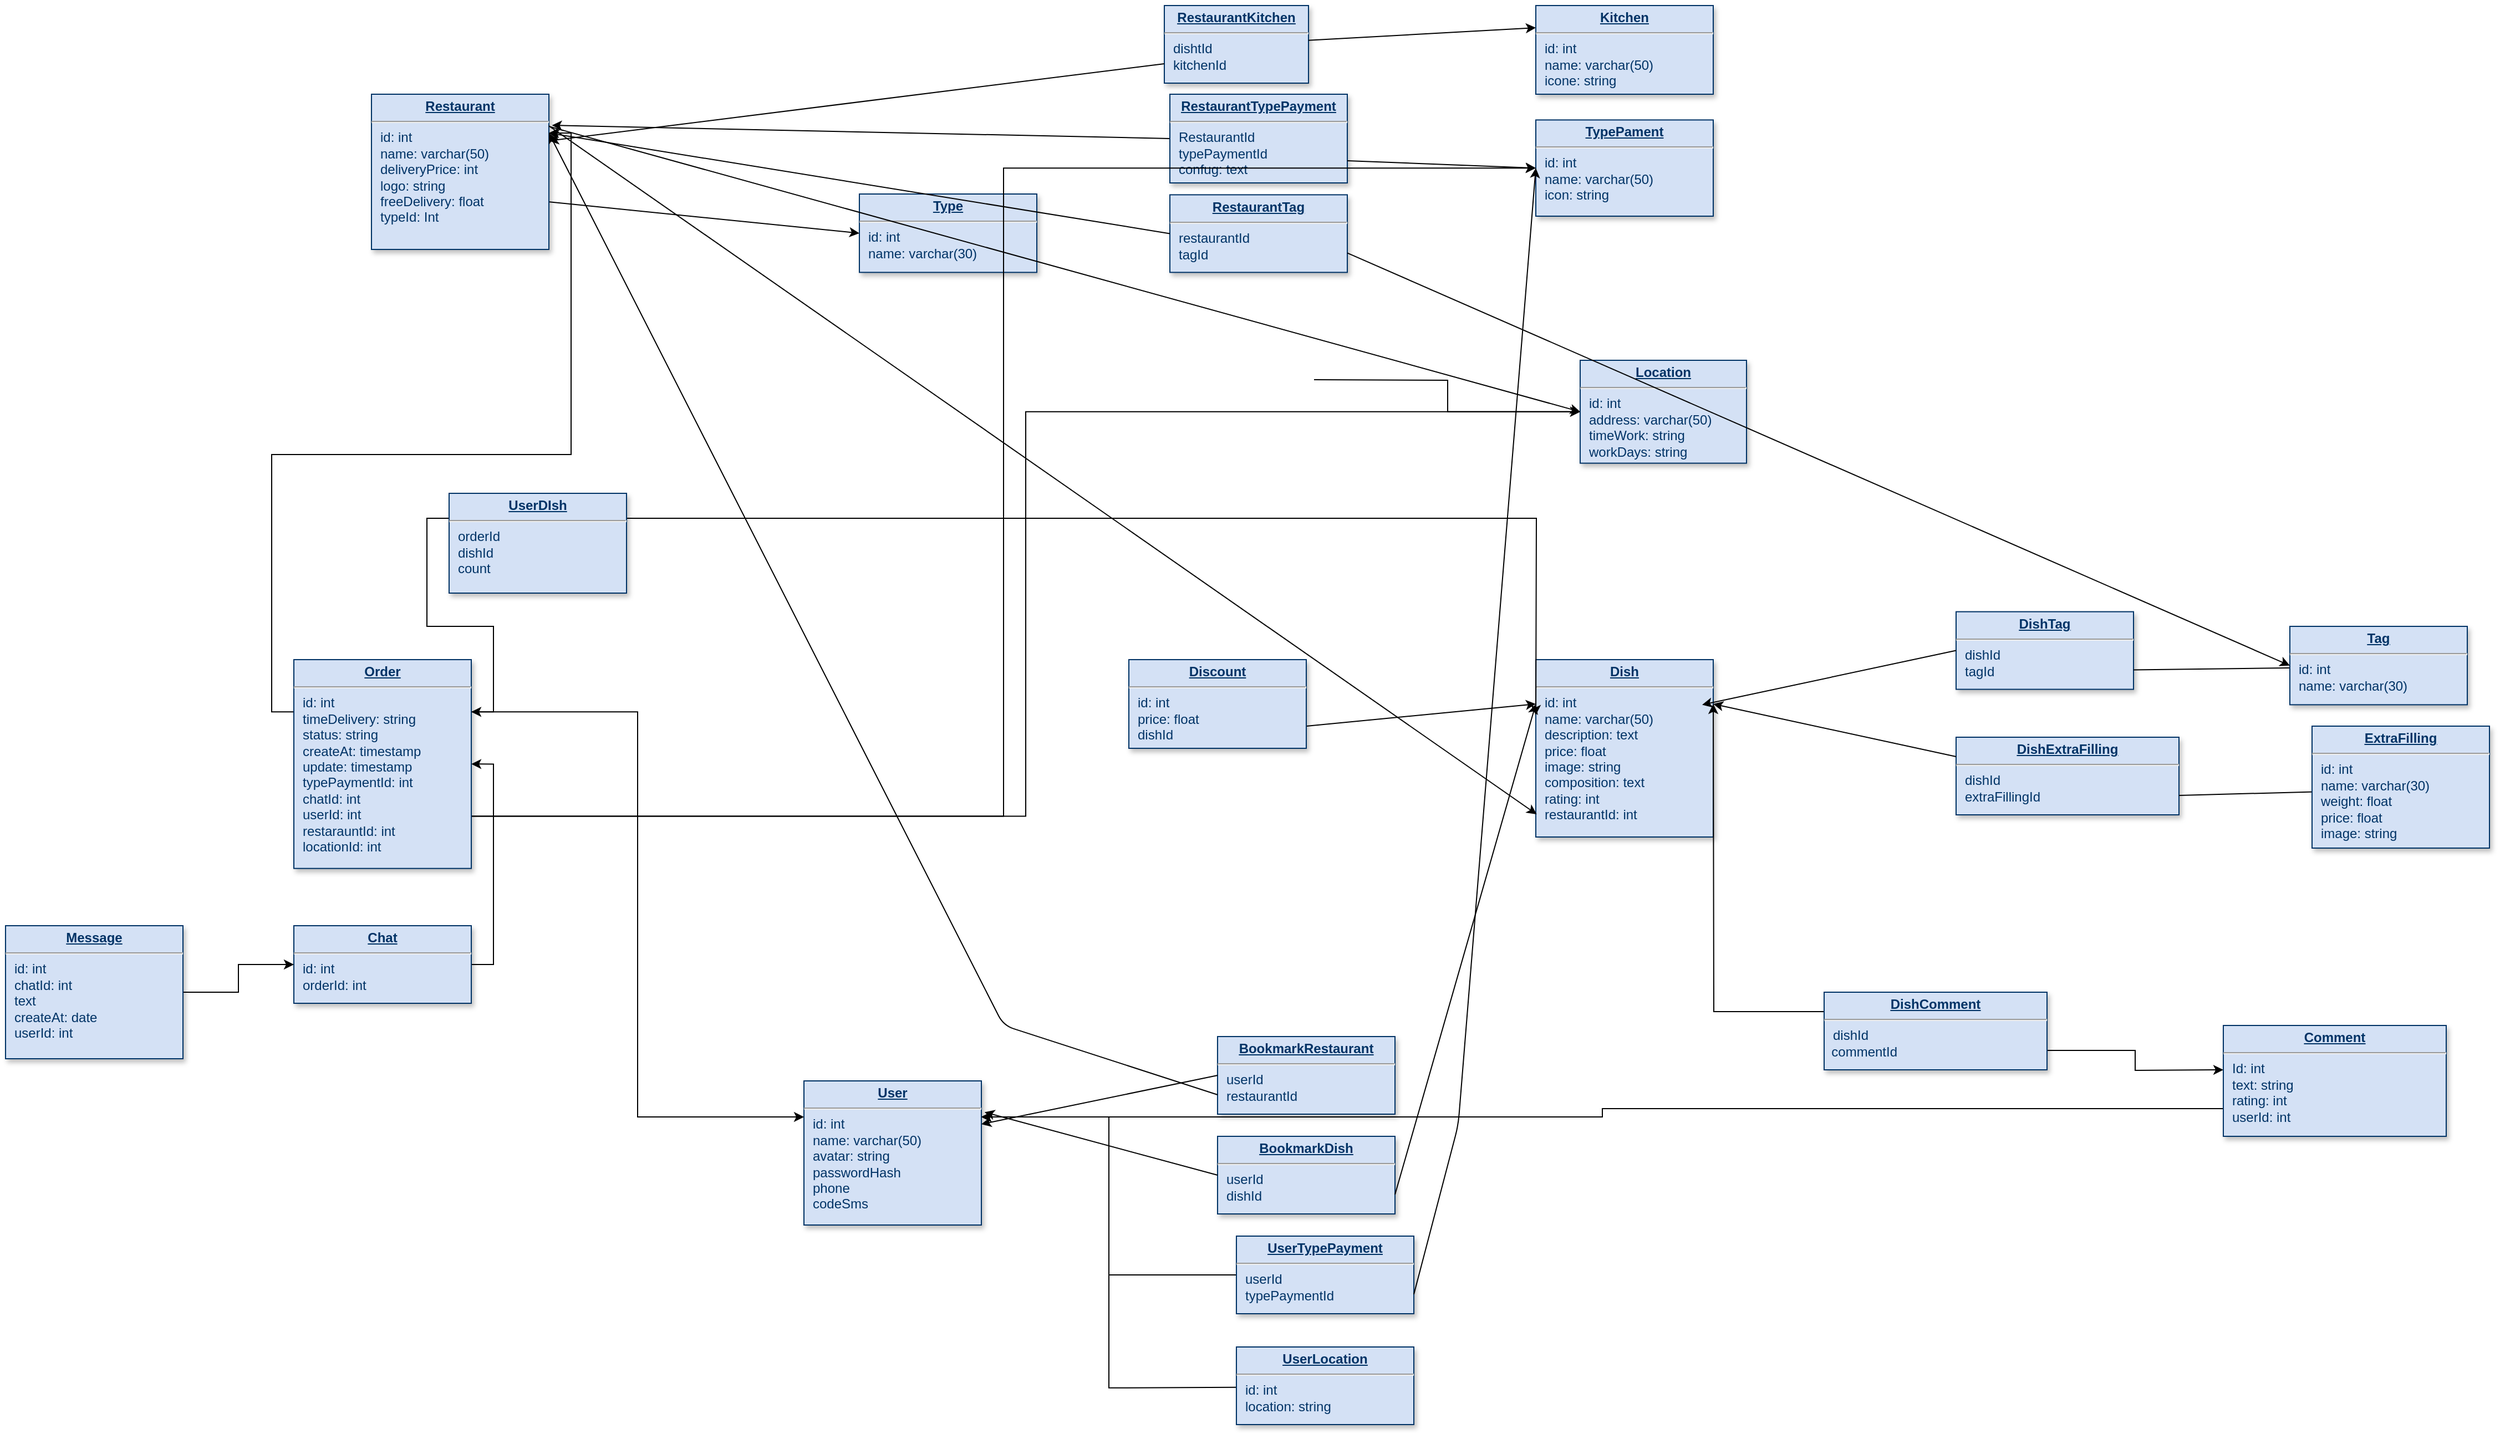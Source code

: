 <mxfile version="14.3.0" type="github">
  <diagram name="Page-1" id="efa7a0a1-bf9b-a30e-e6df-94a7791c09e9">
    <mxGraphModel dx="2047" dy="1828" grid="1" gridSize="10" guides="1" tooltips="1" connect="1" arrows="1" fold="1" page="1" pageScale="1" pageWidth="826" pageHeight="1169" background="#ffffff" math="0" shadow="0">
      <root>
        <mxCell id="0" />
        <mxCell id="1" parent="0" />
        <mxCell id="20" value="&lt;p style=&quot;margin: 0px ; margin-top: 4px ; text-align: center ; text-decoration: underline&quot;&gt;&lt;strong&gt;Dish&lt;/strong&gt;&lt;/p&gt;&lt;hr&gt;&lt;p style=&quot;margin: 0px ; margin-left: 8px&quot;&gt;id: int&lt;br&gt;name: varchar(50)&lt;/p&gt;&lt;p style=&quot;margin: 0px ; margin-left: 8px&quot;&gt;description: text&lt;br&gt;price: float&lt;br&gt;image: string&lt;/p&gt;&lt;p style=&quot;margin: 0px ; margin-left: 8px&quot;&gt;composition: text&lt;br&gt;rating: int&lt;br&gt;&lt;/p&gt;&lt;p style=&quot;margin: 0px ; margin-left: 8px&quot;&gt;restaurantId: int&lt;/p&gt;" style="verticalAlign=top;align=left;overflow=fill;fontSize=12;fontFamily=Helvetica;html=1;strokeColor=#003366;shadow=1;fillColor=#D4E1F5;fontColor=#003366" parent="1" vertex="1">
          <mxGeometry x="700" y="230" width="160" height="160" as="geometry" />
        </mxCell>
        <mxCell id="25" value="&lt;p style=&quot;margin: 4px 0px 0px ; text-align: center&quot;&gt;&lt;b&gt;&lt;u&gt;Restaurant&lt;/u&gt;&lt;/b&gt;&lt;br&gt;&lt;/p&gt;&lt;hr&gt;&lt;p style=&quot;margin: 0px ; margin-left: 8px&quot;&gt;id: int&lt;br&gt;name: varchar(50)&lt;br&gt;deliveryPrice: int&lt;br&gt;logo: string&lt;br&gt;freeDelivery: float&lt;br&gt;typeId: Int&lt;br&gt;&lt;br&gt;&lt;br&gt;&lt;/p&gt;" style="verticalAlign=top;align=left;overflow=fill;fontSize=12;fontFamily=Helvetica;html=1;strokeColor=#003366;shadow=1;fillColor=#D4E1F5;fontColor=#003366" parent="1" vertex="1">
          <mxGeometry x="-350" y="-280" width="160" height="140" as="geometry" />
        </mxCell>
        <mxCell id="w3Cy6MWqWuH2VB0ONg1R-185" style="edgeStyle=orthogonalEdgeStyle;rounded=0;orthogonalLoop=1;jettySize=auto;html=1;exitX=0;exitY=0.5;exitDx=0;exitDy=0;entryX=1;entryY=0.25;entryDx=0;entryDy=0;" edge="1" parent="1" source="w3Cy6MWqWuH2VB0ONg1R-117" target="w3Cy6MWqWuH2VB0ONg1R-153">
          <mxGeometry relative="1" as="geometry" />
        </mxCell>
        <mxCell id="w3Cy6MWqWuH2VB0ONg1R-117" value="&lt;p style=&quot;margin: 0px ; margin-top: 4px ; text-align: center ; text-decoration: underline&quot;&gt;&lt;b&gt;&lt;u&gt;UserTypePayment&lt;/u&gt;&lt;/b&gt;&lt;br&gt;&lt;/p&gt;&lt;hr&gt;&lt;p style=&quot;margin: 0px ; margin-left: 8px&quot;&gt;userId&lt;/p&gt;&lt;p style=&quot;margin: 0px ; margin-left: 8px&quot;&gt;typePaymentId&lt;/p&gt;" style="verticalAlign=top;align=left;overflow=fill;fontSize=12;fontFamily=Helvetica;html=1;strokeColor=#003366;shadow=1;fillColor=#D4E1F5;fontColor=#003366" vertex="1" parent="1">
          <mxGeometry x="430" y="750" width="160" height="70" as="geometry" />
        </mxCell>
        <mxCell id="w3Cy6MWqWuH2VB0ONg1R-120" value="" style="endArrow=classic;html=1;entryX=1.017;entryY=0.2;entryDx=0;entryDy=0;exitX=0;exitY=0.5;exitDx=0;exitDy=0;entryPerimeter=0;" edge="1" parent="1" source="w3Cy6MWqWuH2VB0ONg1R-165" target="25">
          <mxGeometry width="50" height="50" relative="1" as="geometry">
            <mxPoint x="420.0" y="119.16" as="sourcePoint" />
            <mxPoint x="192.08" y="-20.0" as="targetPoint" />
          </mxGeometry>
        </mxCell>
        <mxCell id="w3Cy6MWqWuH2VB0ONg1R-123" value="&lt;p style=&quot;margin: 0px ; margin-top: 4px ; text-align: center ; text-decoration: underline&quot;&gt;&lt;strong&gt;TypePament&lt;/strong&gt;&lt;/p&gt;&lt;hr&gt;&lt;p style=&quot;margin: 0px ; margin-left: 8px&quot;&gt;id: int&lt;br&gt;name: varchar(50)&lt;br&gt;icon: string&lt;/p&gt;" style="verticalAlign=top;align=left;overflow=fill;fontSize=12;fontFamily=Helvetica;html=1;strokeColor=#003366;shadow=1;fillColor=#D4E1F5;fontColor=#003366" vertex="1" parent="1">
          <mxGeometry x="700" y="-256.8" width="160" height="86.8" as="geometry" />
        </mxCell>
        <mxCell id="w3Cy6MWqWuH2VB0ONg1R-124" style="edgeStyle=orthogonalEdgeStyle;rounded=0;orthogonalLoop=1;jettySize=auto;html=1;exitX=0.5;exitY=1;exitDx=0;exitDy=0;" edge="1" parent="1">
          <mxGeometry relative="1" as="geometry">
            <mxPoint x="1170" y="140" as="sourcePoint" />
            <mxPoint x="1170" y="140" as="targetPoint" />
          </mxGeometry>
        </mxCell>
        <mxCell id="w3Cy6MWqWuH2VB0ONg1R-125" style="edgeStyle=orthogonalEdgeStyle;rounded=0;orthogonalLoop=1;jettySize=auto;html=1;exitX=0.5;exitY=1;exitDx=0;exitDy=0;" edge="1" parent="1" source="w3Cy6MWqWuH2VB0ONg1R-117" target="w3Cy6MWqWuH2VB0ONg1R-117">
          <mxGeometry relative="1" as="geometry" />
        </mxCell>
        <mxCell id="w3Cy6MWqWuH2VB0ONg1R-126" style="edgeStyle=orthogonalEdgeStyle;rounded=0;orthogonalLoop=1;jettySize=auto;html=1;exitX=0.5;exitY=1;exitDx=0;exitDy=0;" edge="1" parent="1" source="w3Cy6MWqWuH2VB0ONg1R-117" target="w3Cy6MWqWuH2VB0ONg1R-117">
          <mxGeometry relative="1" as="geometry" />
        </mxCell>
        <mxCell id="w3Cy6MWqWuH2VB0ONg1R-127" style="edgeStyle=orthogonalEdgeStyle;rounded=0;orthogonalLoop=1;jettySize=auto;html=1;exitX=0.5;exitY=1;exitDx=0;exitDy=0;" edge="1" parent="1" source="w3Cy6MWqWuH2VB0ONg1R-117" target="w3Cy6MWqWuH2VB0ONg1R-117">
          <mxGeometry relative="1" as="geometry" />
        </mxCell>
        <mxCell id="w3Cy6MWqWuH2VB0ONg1R-129" value="" style="endArrow=classic;html=1;exitX=1;exitY=0.75;exitDx=0;exitDy=0;entryX=0;entryY=0.5;entryDx=0;entryDy=0;" edge="1" parent="1" source="w3Cy6MWqWuH2VB0ONg1R-117" target="w3Cy6MWqWuH2VB0ONg1R-123">
          <mxGeometry width="50" height="50" relative="1" as="geometry">
            <mxPoint x="547.92" y="813.75" as="sourcePoint" />
            <mxPoint x="680" y="124" as="targetPoint" />
            <Array as="points">
              <mxPoint x="630" y="650" />
            </Array>
          </mxGeometry>
        </mxCell>
        <mxCell id="w3Cy6MWqWuH2VB0ONg1R-132" style="edgeStyle=orthogonalEdgeStyle;rounded=0;orthogonalLoop=1;jettySize=auto;html=1;exitX=0.5;exitY=1;exitDx=0;exitDy=0;" edge="1" parent="1">
          <mxGeometry relative="1" as="geometry">
            <mxPoint x="507.92" y="256.79" as="sourcePoint" />
            <mxPoint x="507.92" y="256.79" as="targetPoint" />
          </mxGeometry>
        </mxCell>
        <mxCell id="w3Cy6MWqWuH2VB0ONg1R-133" style="edgeStyle=orthogonalEdgeStyle;rounded=0;orthogonalLoop=1;jettySize=auto;html=1;exitX=0.5;exitY=1;exitDx=0;exitDy=0;" edge="1" parent="1">
          <mxGeometry relative="1" as="geometry">
            <mxPoint x="507.92" y="256.79" as="sourcePoint" />
            <mxPoint x="507.92" y="256.79" as="targetPoint" />
          </mxGeometry>
        </mxCell>
        <mxCell id="w3Cy6MWqWuH2VB0ONg1R-134" style="edgeStyle=orthogonalEdgeStyle;rounded=0;orthogonalLoop=1;jettySize=auto;html=1;exitX=0.5;exitY=1;exitDx=0;exitDy=0;" edge="1" parent="1">
          <mxGeometry relative="1" as="geometry">
            <mxPoint x="507.92" y="256.79" as="sourcePoint" />
            <mxPoint x="507.92" y="256.79" as="targetPoint" />
          </mxGeometry>
        </mxCell>
        <mxCell id="w3Cy6MWqWuH2VB0ONg1R-135" value="" style="endArrow=classic;html=1;entryX=0.005;entryY=0.872;entryDx=0;entryDy=0;entryPerimeter=0;exitX=1;exitY=0.204;exitDx=0;exitDy=0;exitPerimeter=0;" edge="1" parent="1" source="25" target="20">
          <mxGeometry width="50" height="50" relative="1" as="geometry">
            <mxPoint x="590" y="224" as="sourcePoint" />
            <mxPoint x="640" y="211.25" as="targetPoint" />
          </mxGeometry>
        </mxCell>
        <mxCell id="w3Cy6MWqWuH2VB0ONg1R-137" value="&lt;p style=&quot;margin: 0px ; margin-top: 4px ; text-align: center ; text-decoration: underline&quot;&gt;&lt;b&gt;&lt;u&gt;DishTag&lt;/u&gt;&lt;/b&gt;&lt;br&gt;&lt;/p&gt;&lt;hr&gt;&lt;p style=&quot;margin: 0px ; margin-left: 8px&quot;&gt;dishId&lt;br&gt;&lt;span style=&quot;text-align: center&quot;&gt;tagId&lt;/span&gt;&lt;/p&gt;&lt;p style=&quot;margin: 0px ; margin-left: 8px&quot;&gt;&lt;br&gt;&lt;/p&gt;" style="verticalAlign=top;align=left;overflow=fill;fontSize=12;fontFamily=Helvetica;html=1;strokeColor=#003366;shadow=1;fillColor=#D4E1F5;fontColor=#003366" vertex="1" parent="1">
          <mxGeometry x="1079" y="186.79" width="160" height="70" as="geometry" />
        </mxCell>
        <mxCell id="w3Cy6MWqWuH2VB0ONg1R-138" value="" style="endArrow=classic;html=1;exitX=1;exitY=0.75;exitDx=0;exitDy=0;entryX=1;entryY=0.5;entryDx=0;entryDy=0;" edge="1" parent="1" source="w3Cy6MWqWuH2VB0ONg1R-137" target="w3Cy6MWqWuH2VB0ONg1R-141">
          <mxGeometry width="50" height="50" relative="1" as="geometry">
            <mxPoint x="379" y="307.49" as="sourcePoint" />
            <mxPoint x="180" y="307.49" as="targetPoint" />
          </mxGeometry>
        </mxCell>
        <mxCell id="w3Cy6MWqWuH2VB0ONg1R-139" value="" style="endArrow=classic;html=1;exitX=0;exitY=0.5;exitDx=0;exitDy=0;" edge="1" parent="1" source="w3Cy6MWqWuH2VB0ONg1R-137">
          <mxGeometry width="50" height="50" relative="1" as="geometry">
            <mxPoint x="970" y="270.7" as="sourcePoint" />
            <mxPoint x="850" y="270.7" as="targetPoint" />
          </mxGeometry>
        </mxCell>
        <mxCell id="w3Cy6MWqWuH2VB0ONg1R-141" value="&lt;p style=&quot;margin: 0px ; margin-top: 4px ; text-align: center ; text-decoration: underline&quot;&gt;&lt;b&gt;&lt;u&gt;Tag&lt;/u&gt;&lt;/b&gt;&lt;br&gt;&lt;/p&gt;&lt;hr&gt;&lt;p style=&quot;margin: 0px ; margin-left: 8px&quot;&gt;id: int&lt;br&gt;name: varchar(30)&lt;/p&gt;&lt;p style=&quot;margin: 0px ; margin-left: 8px&quot;&gt;&lt;br&gt;&lt;/p&gt;" style="verticalAlign=top;align=left;overflow=fill;fontSize=12;fontFamily=Helvetica;html=1;strokeColor=#003366;shadow=1;fillColor=#D4E1F5;fontColor=#003366" vertex="1" parent="1">
          <mxGeometry x="1380" y="200" width="160" height="70.7" as="geometry" />
        </mxCell>
        <mxCell id="w3Cy6MWqWuH2VB0ONg1R-143" value="&lt;p style=&quot;margin: 0px ; margin-top: 4px ; text-align: center ; text-decoration: underline&quot;&gt;&lt;b&gt;Type&lt;/b&gt;&lt;/p&gt;&lt;hr&gt;&lt;p style=&quot;margin: 0px ; margin-left: 8px&quot;&gt;id: int&lt;br&gt;name: varchar(30)&lt;/p&gt;&lt;p style=&quot;margin: 0px ; margin-left: 8px&quot;&gt;&lt;br&gt;&lt;/p&gt;" style="verticalAlign=top;align=left;overflow=fill;fontSize=12;fontFamily=Helvetica;html=1;strokeColor=#003366;shadow=1;fillColor=#D4E1F5;fontColor=#003366" vertex="1" parent="1">
          <mxGeometry x="90" y="-190" width="160" height="70.7" as="geometry" />
        </mxCell>
        <mxCell id="w3Cy6MWqWuH2VB0ONg1R-144" value="" style="endArrow=classic;html=1;exitX=1.003;exitY=0.694;exitDx=0;exitDy=0;exitPerimeter=0;entryX=0;entryY=0.5;entryDx=0;entryDy=0;" edge="1" parent="1" source="25" target="w3Cy6MWqWuH2VB0ONg1R-143">
          <mxGeometry width="50" height="50" relative="1" as="geometry">
            <mxPoint x="290" y="200" as="sourcePoint" />
            <mxPoint x="340" y="150" as="targetPoint" />
          </mxGeometry>
        </mxCell>
        <mxCell id="w3Cy6MWqWuH2VB0ONg1R-145" value="&lt;p style=&quot;margin: 0px ; margin-top: 4px ; text-align: center ; text-decoration: underline&quot;&gt;&lt;b&gt;&lt;u&gt;Dish&lt;/u&gt;&lt;/b&gt;&lt;b&gt;&lt;u&gt;ExtraFilling&lt;/u&gt;&lt;/b&gt;&lt;/p&gt;&lt;hr&gt;&lt;p style=&quot;margin: 0px ; margin-left: 8px&quot;&gt;dishId&lt;br&gt;&lt;span style=&quot;text-align: center&quot;&gt;extraFillingId&lt;br&gt;&lt;br&gt;&lt;/span&gt;&lt;/p&gt;&lt;p style=&quot;margin: 0px ; margin-left: 8px&quot;&gt;&lt;br&gt;&lt;/p&gt;" style="verticalAlign=top;align=left;overflow=fill;fontSize=12;fontFamily=Helvetica;html=1;strokeColor=#003366;shadow=1;fillColor=#D4E1F5;fontColor=#003366" vertex="1" parent="1">
          <mxGeometry x="1079" y="300" width="201" height="70" as="geometry" />
        </mxCell>
        <mxCell id="w3Cy6MWqWuH2VB0ONg1R-146" value="" style="endArrow=classic;html=1;entryX=1;entryY=0.5;entryDx=0;entryDy=0;exitX=1;exitY=0.75;exitDx=0;exitDy=0;" edge="1" parent="1" source="w3Cy6MWqWuH2VB0ONg1R-145" target="w3Cy6MWqWuH2VB0ONg1R-148">
          <mxGeometry width="50" height="50" relative="1" as="geometry">
            <mxPoint x="1290" y="353" as="sourcePoint" />
            <mxPoint x="180" y="393.73" as="targetPoint" />
          </mxGeometry>
        </mxCell>
        <mxCell id="w3Cy6MWqWuH2VB0ONg1R-147" value="" style="endArrow=classic;html=1;exitX=0;exitY=0.25;exitDx=0;exitDy=0;entryX=1;entryY=0.25;entryDx=0;entryDy=0;" edge="1" parent="1" source="w3Cy6MWqWuH2VB0ONg1R-145" target="20">
          <mxGeometry width="50" height="50" relative="1" as="geometry">
            <mxPoint x="540" y="395.53" as="sourcePoint" />
            <mxPoint x="638.08" y="327.49" as="targetPoint" />
          </mxGeometry>
        </mxCell>
        <mxCell id="w3Cy6MWqWuH2VB0ONg1R-148" value="&lt;p style=&quot;margin: 0px ; margin-top: 4px ; text-align: center ; text-decoration: underline&quot;&gt;&lt;b&gt;&lt;u&gt;ExtraFilling&lt;/u&gt;&lt;/b&gt;&lt;br&gt;&lt;/p&gt;&lt;hr&gt;&lt;p style=&quot;margin: 0px ; margin-left: 8px&quot;&gt;id: int&lt;br&gt;name: varchar(30)&lt;br&gt;weight: float&lt;br&gt;price: float&lt;br&gt;image: string&lt;/p&gt;&lt;p style=&quot;margin: 0px ; margin-left: 8px&quot;&gt;&lt;br&gt;&lt;/p&gt;" style="verticalAlign=top;align=left;overflow=fill;fontSize=12;fontFamily=Helvetica;html=1;strokeColor=#003366;shadow=1;fillColor=#D4E1F5;fontColor=#003366" vertex="1" parent="1">
          <mxGeometry x="1400" y="290" width="160" height="110" as="geometry" />
        </mxCell>
        <mxCell id="w3Cy6MWqWuH2VB0ONg1R-151" value="" style="endArrow=classic;html=1;exitX=1;exitY=0.75;exitDx=0;exitDy=0;entryX=0;entryY=0.25;entryDx=0;entryDy=0;" edge="1" parent="1" source="w3Cy6MWqWuH2VB0ONg1R-152" target="20">
          <mxGeometry width="50" height="50" relative="1" as="geometry">
            <mxPoint x="587.92" y="471.97" as="sourcePoint" />
            <mxPoint x="800" y="230" as="targetPoint" />
          </mxGeometry>
        </mxCell>
        <mxCell id="w3Cy6MWqWuH2VB0ONg1R-152" value="&lt;p style=&quot;margin: 4px 0px 0px ; text-align: center&quot;&gt;&lt;b&gt;&lt;u&gt;Discount&lt;/u&gt;&lt;/b&gt;&lt;br&gt;&lt;/p&gt;&lt;hr&gt;&lt;p style=&quot;margin: 0px ; margin-left: 8px&quot;&gt;id: int&lt;br&gt;price: float&lt;br&gt;dishId&lt;/p&gt;" style="verticalAlign=top;align=left;overflow=fill;fontSize=12;fontFamily=Helvetica;html=1;strokeColor=#003366;shadow=1;fillColor=#D4E1F5;fontColor=#003366" vertex="1" parent="1">
          <mxGeometry x="333" y="230" width="160" height="80" as="geometry" />
        </mxCell>
        <mxCell id="w3Cy6MWqWuH2VB0ONg1R-153" value="&lt;p style=&quot;margin: 4px 0px 0px ; text-align: center&quot;&gt;&lt;b&gt;&lt;u&gt;User&lt;/u&gt;&lt;/b&gt;&lt;br&gt;&lt;/p&gt;&lt;hr&gt;&lt;p style=&quot;margin: 0px ; margin-left: 8px&quot;&gt;id: int&lt;br&gt;name: varchar(50)&lt;br&gt;avatar: string&lt;br&gt;passwordHash&lt;br&gt;phone&lt;br&gt;codeSms&lt;br&gt;&lt;br&gt;&lt;/p&gt;" style="verticalAlign=top;align=left;overflow=fill;fontSize=12;fontFamily=Helvetica;html=1;strokeColor=#003366;shadow=1;fillColor=#D4E1F5;fontColor=#003366" vertex="1" parent="1">
          <mxGeometry x="40" y="610" width="160" height="130" as="geometry" />
        </mxCell>
        <mxCell id="w3Cy6MWqWuH2VB0ONg1R-155" value="&lt;p style=&quot;margin: 0px ; margin-top: 4px ; text-align: center ; text-decoration: underline&quot;&gt;&lt;b&gt;&lt;u&gt;BookmarkRestaurant&lt;/u&gt;&lt;/b&gt;&lt;br&gt;&lt;/p&gt;&lt;hr&gt;&lt;p style=&quot;margin: 0px ; margin-left: 8px&quot;&gt;userId&lt;br&gt;restaurantId&lt;br&gt;&lt;/p&gt;" style="verticalAlign=top;align=left;overflow=fill;fontSize=12;fontFamily=Helvetica;html=1;strokeColor=#003366;shadow=1;fillColor=#D4E1F5;fontColor=#003366" vertex="1" parent="1">
          <mxGeometry x="413" y="570" width="160" height="70" as="geometry" />
        </mxCell>
        <mxCell id="w3Cy6MWqWuH2VB0ONg1R-156" value="" style="endArrow=classic;html=1;entryX=1.013;entryY=0.185;entryDx=0;entryDy=0;entryPerimeter=0;exitX=0;exitY=0.5;exitDx=0;exitDy=0;" edge="1" parent="1" source="w3Cy6MWqWuH2VB0ONg1R-155">
          <mxGeometry width="50" height="50" relative="1" as="geometry">
            <mxPoint x="385.92" y="642.5" as="sourcePoint" />
            <mxPoint x="200.0" y="648.987" as="targetPoint" />
            <Array as="points" />
          </mxGeometry>
        </mxCell>
        <mxCell id="w3Cy6MWqWuH2VB0ONg1R-161" value="&lt;p style=&quot;margin: 0px ; margin-top: 4px ; text-align: center ; text-decoration: underline&quot;&gt;&lt;b&gt;&lt;u&gt;BookmarkDish&lt;/u&gt;&lt;/b&gt;&lt;br&gt;&lt;/p&gt;&lt;hr&gt;&lt;p style=&quot;margin: 0px ; margin-left: 8px&quot;&gt;userId&lt;br&gt;dishId&lt;br&gt;&lt;/p&gt;" style="verticalAlign=top;align=left;overflow=fill;fontSize=12;fontFamily=Helvetica;html=1;strokeColor=#003366;shadow=1;fillColor=#D4E1F5;fontColor=#003366" vertex="1" parent="1">
          <mxGeometry x="413" y="660" width="160" height="70" as="geometry" />
        </mxCell>
        <mxCell id="w3Cy6MWqWuH2VB0ONg1R-162" value="" style="endArrow=classic;html=1;entryX=1.018;entryY=0.217;entryDx=0;entryDy=0;entryPerimeter=0;exitX=0;exitY=0.5;exitDx=0;exitDy=0;" edge="1" parent="1" source="w3Cy6MWqWuH2VB0ONg1R-161" target="w3Cy6MWqWuH2VB0ONg1R-153">
          <mxGeometry width="50" height="50" relative="1" as="geometry">
            <mxPoint x="388" y="722.5" as="sourcePoint" />
            <mxPoint x="202.08" y="728.987" as="targetPoint" />
            <Array as="points" />
          </mxGeometry>
        </mxCell>
        <mxCell id="w3Cy6MWqWuH2VB0ONg1R-163" value="" style="endArrow=classic;html=1;exitX=0;exitY=0.75;exitDx=0;exitDy=0;entryX=1;entryY=0.25;entryDx=0;entryDy=0;" edge="1" parent="1" source="w3Cy6MWqWuH2VB0ONg1R-155" target="25">
          <mxGeometry width="50" height="50" relative="1" as="geometry">
            <mxPoint x="290" y="610" as="sourcePoint" />
            <mxPoint x="200" y="60" as="targetPoint" />
            <Array as="points">
              <mxPoint x="220" y="560" />
            </Array>
          </mxGeometry>
        </mxCell>
        <mxCell id="w3Cy6MWqWuH2VB0ONg1R-164" value="" style="endArrow=classic;html=1;entryX=0;entryY=0.25;entryDx=0;entryDy=0;exitX=1;exitY=0.75;exitDx=0;exitDy=0;" edge="1" parent="1" source="w3Cy6MWqWuH2VB0ONg1R-161" target="20">
          <mxGeometry width="50" height="50" relative="1" as="geometry">
            <mxPoint x="580" y="740" as="sourcePoint" />
            <mxPoint x="630" y="690" as="targetPoint" />
            <Array as="points" />
          </mxGeometry>
        </mxCell>
        <mxCell id="w3Cy6MWqWuH2VB0ONg1R-165" value="&lt;p style=&quot;margin: 0px ; margin-top: 4px ; text-align: center ; text-decoration: underline&quot;&gt;&lt;b&gt;&lt;u&gt;RestaurantTypePayment&lt;/u&gt;&lt;/b&gt;&lt;br&gt;&lt;/p&gt;&lt;hr&gt;&lt;p style=&quot;margin: 0px ; margin-left: 8px&quot;&gt;RestaurantId&lt;/p&gt;&lt;p style=&quot;margin: 0px ; margin-left: 8px&quot;&gt;typePaymentId&lt;br&gt;confug: text&lt;/p&gt;" style="verticalAlign=top;align=left;overflow=fill;fontSize=12;fontFamily=Helvetica;html=1;strokeColor=#003366;shadow=1;fillColor=#D4E1F5;fontColor=#003366" vertex="1" parent="1">
          <mxGeometry x="370" y="-280" width="160" height="80" as="geometry" />
        </mxCell>
        <mxCell id="w3Cy6MWqWuH2VB0ONg1R-166" value="" style="endArrow=classic;html=1;entryX=0;entryY=0.5;entryDx=0;entryDy=0;exitX=1;exitY=0.75;exitDx=0;exitDy=0;" edge="1" parent="1" source="w3Cy6MWqWuH2VB0ONg1R-165" target="w3Cy6MWqWuH2VB0ONg1R-123">
          <mxGeometry width="50" height="50" relative="1" as="geometry">
            <mxPoint x="360" y="240" as="sourcePoint" />
            <mxPoint x="410" y="190" as="targetPoint" />
          </mxGeometry>
        </mxCell>
        <mxCell id="w3Cy6MWqWuH2VB0ONg1R-170" value="&lt;p style=&quot;margin: 0px ; margin-top: 4px ; text-align: center ; text-decoration: underline&quot;&gt;&lt;span style=&quot;text-align: left&quot;&gt;&lt;b&gt;Location&lt;/b&gt;&lt;/span&gt;&lt;br&gt;&lt;/p&gt;&lt;hr&gt;&lt;p style=&quot;margin: 0px ; margin-left: 8px&quot;&gt;id: int&lt;br&gt;address&lt;span&gt;: varchar(50)&lt;/span&gt;&lt;/p&gt;&lt;p style=&quot;margin: 0px ; margin-left: 8px&quot;&gt;timeWork: string&lt;br&gt;workDays: string&lt;br&gt;&lt;/p&gt;&lt;p style=&quot;margin: 0px ; margin-left: 8px&quot;&gt;&lt;br&gt;&lt;br&gt;&lt;/p&gt;" style="verticalAlign=top;align=left;overflow=fill;fontSize=12;fontFamily=Helvetica;html=1;strokeColor=#003366;shadow=1;fillColor=#D4E1F5;fontColor=#003366" vertex="1" parent="1">
          <mxGeometry x="740" y="-40" width="150" height="92.81" as="geometry" />
        </mxCell>
        <mxCell id="w3Cy6MWqWuH2VB0ONg1R-172" value="" style="endArrow=classic;html=1;exitX=1.008;exitY=0.21;exitDx=0;exitDy=0;exitPerimeter=0;entryX=0;entryY=0.5;entryDx=0;entryDy=0;" edge="1" parent="1" source="25" target="w3Cy6MWqWuH2VB0ONg1R-170">
          <mxGeometry width="50" height="50" relative="1" as="geometry">
            <mxPoint x="587.28" y="567.19" as="sourcePoint" />
            <mxPoint x="340" y="-10" as="targetPoint" />
          </mxGeometry>
        </mxCell>
        <mxCell id="w3Cy6MWqWuH2VB0ONg1R-183" style="edgeStyle=orthogonalEdgeStyle;rounded=0;orthogonalLoop=1;jettySize=auto;html=1;entryX=1;entryY=0.25;entryDx=0;entryDy=0;" edge="1" parent="1" target="w3Cy6MWqWuH2VB0ONg1R-153">
          <mxGeometry relative="1" as="geometry">
            <mxPoint x="430" y="886.429" as="sourcePoint" />
          </mxGeometry>
        </mxCell>
        <mxCell id="w3Cy6MWqWuH2VB0ONg1R-178" value="&lt;p style=&quot;margin: 0px ; margin-top: 4px ; text-align: center ; text-decoration: underline&quot;&gt;&lt;b&gt;&lt;u&gt;RestaurantKitchen&lt;/u&gt;&lt;/b&gt;&lt;/p&gt;&lt;hr&gt;&lt;p style=&quot;margin: 0px ; margin-left: 8px&quot;&gt;dishtId&lt;br&gt;kitchenId&lt;/p&gt;" style="verticalAlign=top;align=left;overflow=fill;fontSize=12;fontFamily=Helvetica;html=1;strokeColor=#003366;shadow=1;fillColor=#D4E1F5;fontColor=#003366;" vertex="1" parent="1">
          <mxGeometry x="365" y="-360" width="130" height="70" as="geometry" />
        </mxCell>
        <mxCell id="w3Cy6MWqWuH2VB0ONg1R-179" value="" style="endArrow=classic;html=1;entryX=0;entryY=0.25;entryDx=0;entryDy=0;" edge="1" parent="1" source="w3Cy6MWqWuH2VB0ONg1R-178" target="w3Cy6MWqWuH2VB0ONg1R-180">
          <mxGeometry width="50" height="50" relative="1" as="geometry">
            <mxPoint x="-390" y="-370.7" as="sourcePoint" />
            <mxPoint x="-775.2" y="203.287" as="targetPoint" />
            <Array as="points" />
          </mxGeometry>
        </mxCell>
        <mxCell id="w3Cy6MWqWuH2VB0ONg1R-180" value="&lt;p style=&quot;margin: 4px 0px 0px ; text-align: center&quot;&gt;&lt;b&gt;&lt;u&gt;Kitchen&lt;/u&gt;&lt;/b&gt;&lt;br&gt;&lt;/p&gt;&lt;hr&gt;&lt;p style=&quot;margin: 0px ; margin-left: 8px&quot;&gt;id: int&lt;br&gt;name: varchar(50)&lt;br&gt;icone: string&lt;/p&gt;" style="verticalAlign=top;align=left;overflow=fill;fontSize=12;fontFamily=Helvetica;html=1;strokeColor=#003366;shadow=1;fillColor=#D4E1F5;fontColor=#003366" vertex="1" parent="1">
          <mxGeometry x="700" y="-360.0" width="160" height="80" as="geometry" />
        </mxCell>
        <mxCell id="w3Cy6MWqWuH2VB0ONg1R-181" value="" style="endArrow=classic;html=1;exitX=0;exitY=0.75;exitDx=0;exitDy=0;" edge="1" parent="1" source="w3Cy6MWqWuH2VB0ONg1R-178">
          <mxGeometry width="50" height="50" relative="1" as="geometry">
            <mxPoint x="-687.28" y="346.8" as="sourcePoint" />
            <mxPoint x="-190" y="-238" as="targetPoint" />
          </mxGeometry>
        </mxCell>
        <mxCell id="w3Cy6MWqWuH2VB0ONg1R-187" value="&lt;p style=&quot;margin: 0px ; margin-top: 4px ; text-align: center ; text-decoration: underline&quot;&gt;&lt;b&gt;&lt;u&gt;RestaurantTag&lt;/u&gt;&lt;/b&gt;&lt;br&gt;&lt;/p&gt;&lt;hr&gt;&lt;p style=&quot;margin: 0px ; margin-left: 8px&quot;&gt;restaurantId&lt;br&gt;&lt;span style=&quot;text-align: center&quot;&gt;tagId&lt;/span&gt;&lt;/p&gt;&lt;p style=&quot;margin: 0px ; margin-left: 8px&quot;&gt;&lt;br&gt;&lt;/p&gt;" style="verticalAlign=top;align=left;overflow=fill;fontSize=12;fontFamily=Helvetica;html=1;strokeColor=#003366;shadow=1;fillColor=#D4E1F5;fontColor=#003366" vertex="1" parent="1">
          <mxGeometry x="370" y="-189.3" width="160" height="70" as="geometry" />
        </mxCell>
        <mxCell id="w3Cy6MWqWuH2VB0ONg1R-188" value="" style="endArrow=classic;html=1;exitX=1;exitY=0.75;exitDx=0;exitDy=0;entryX=0;entryY=0.5;entryDx=0;entryDy=0;" edge="1" parent="1" source="w3Cy6MWqWuH2VB0ONg1R-187" target="w3Cy6MWqWuH2VB0ONg1R-141">
          <mxGeometry width="50" height="50" relative="1" as="geometry">
            <mxPoint x="-323" y="-49.3" as="sourcePoint" />
            <mxPoint x="860" y="-126.99" as="targetPoint" />
          </mxGeometry>
        </mxCell>
        <mxCell id="w3Cy6MWqWuH2VB0ONg1R-189" value="" style="endArrow=classic;html=1;exitX=0;exitY=0.5;exitDx=0;exitDy=0;entryX=1;entryY=0.25;entryDx=0;entryDy=0;" edge="1" parent="1" source="w3Cy6MWqWuH2VB0ONg1R-187" target="25">
          <mxGeometry width="50" height="50" relative="1" as="geometry">
            <mxPoint x="268" y="-86.09" as="sourcePoint" />
            <mxPoint x="148" y="-86.09" as="targetPoint" />
          </mxGeometry>
        </mxCell>
        <mxCell id="w3Cy6MWqWuH2VB0ONg1R-193" style="edgeStyle=orthogonalEdgeStyle;rounded=0;orthogonalLoop=1;jettySize=auto;html=1;exitX=1;exitY=0.25;exitDx=0;exitDy=0;entryX=0;entryY=0.5;entryDx=0;entryDy=0;" edge="1" parent="1" target="w3Cy6MWqWuH2VB0ONg1R-170">
          <mxGeometry relative="1" as="geometry">
            <mxPoint x="500" y="-22.5" as="sourcePoint" />
          </mxGeometry>
        </mxCell>
        <mxCell id="w3Cy6MWqWuH2VB0ONg1R-194" value="&lt;p style=&quot;margin: 0px ; margin-top: 4px ; text-align: center ; text-decoration: underline&quot;&gt;&lt;b&gt;&lt;u&gt;UserLocation&lt;/u&gt;&lt;/b&gt;&lt;br&gt;&lt;/p&gt;&lt;hr&gt;&lt;p style=&quot;margin: 0px ; margin-left: 8px&quot;&gt;id: int&lt;br&gt;&lt;span style=&quot;text-align: center&quot;&gt;location: string&lt;/span&gt;&lt;/p&gt;&lt;p style=&quot;margin: 0px ; margin-left: 8px&quot;&gt;&lt;br&gt;&lt;/p&gt;" style="verticalAlign=top;align=left;overflow=fill;fontSize=12;fontFamily=Helvetica;html=1;strokeColor=#003366;shadow=1;fillColor=#D4E1F5;fontColor=#003366" vertex="1" parent="1">
          <mxGeometry x="430" y="850" width="160" height="70" as="geometry" />
        </mxCell>
        <mxCell id="w3Cy6MWqWuH2VB0ONg1R-197" style="edgeStyle=orthogonalEdgeStyle;rounded=0;orthogonalLoop=1;jettySize=auto;html=1;exitX=0;exitY=0.25;exitDx=0;exitDy=0;" edge="1" parent="1" source="w3Cy6MWqWuH2VB0ONg1R-196">
          <mxGeometry relative="1" as="geometry">
            <mxPoint x="860" y="270" as="targetPoint" />
          </mxGeometry>
        </mxCell>
        <mxCell id="w3Cy6MWqWuH2VB0ONg1R-198" style="edgeStyle=orthogonalEdgeStyle;rounded=0;orthogonalLoop=1;jettySize=auto;html=1;exitX=1;exitY=0.75;exitDx=0;exitDy=0;" edge="1" parent="1" source="w3Cy6MWqWuH2VB0ONg1R-196">
          <mxGeometry relative="1" as="geometry">
            <mxPoint x="1320" y="600" as="targetPoint" />
          </mxGeometry>
        </mxCell>
        <mxCell id="w3Cy6MWqWuH2VB0ONg1R-196" value="&lt;p style=&quot;margin: 0px ; margin-top: 4px ; text-align: center ; text-decoration: underline&quot;&gt;&lt;b&gt;&lt;u&gt;Dish&lt;/u&gt;&lt;/b&gt;&lt;b&gt;&lt;u&gt;Comment&lt;/u&gt;&lt;/b&gt;&lt;/p&gt;&lt;hr&gt;&lt;p style=&quot;margin: 0px ; margin-left: 8px&quot;&gt;dishId&lt;/p&gt;&lt;p style=&quot;margin: 0px ; margin-left: 8px&quot;&gt;&lt;/p&gt;&lt;div style=&quot;text-align: left&quot;&gt;&amp;nbsp; commentId&lt;/div&gt;&lt;span style=&quot;text-align: center&quot;&gt;&lt;br&gt;&lt;/span&gt;&lt;p&gt;&lt;/p&gt;&lt;p style=&quot;margin: 0px ; margin-left: 8px&quot;&gt;&lt;br&gt;&lt;/p&gt;" style="verticalAlign=top;align=left;overflow=fill;fontSize=12;fontFamily=Helvetica;html=1;strokeColor=#003366;shadow=1;fillColor=#D4E1F5;fontColor=#003366" vertex="1" parent="1">
          <mxGeometry x="960" y="530" width="201" height="70" as="geometry" />
        </mxCell>
        <mxCell id="w3Cy6MWqWuH2VB0ONg1R-200" style="edgeStyle=orthogonalEdgeStyle;rounded=0;orthogonalLoop=1;jettySize=auto;html=1;exitX=0;exitY=0.75;exitDx=0;exitDy=0;entryX=1;entryY=0.25;entryDx=0;entryDy=0;" edge="1" parent="1" source="w3Cy6MWqWuH2VB0ONg1R-199" target="w3Cy6MWqWuH2VB0ONg1R-153">
          <mxGeometry relative="1" as="geometry" />
        </mxCell>
        <mxCell id="w3Cy6MWqWuH2VB0ONg1R-199" value="&lt;p style=&quot;margin: 0px ; margin-top: 4px ; text-align: center ; text-decoration: underline&quot;&gt;&lt;b&gt;&lt;u&gt;Comment&lt;/u&gt;&lt;/b&gt;&lt;/p&gt;&lt;hr&gt;&lt;p style=&quot;margin: 0px ; margin-left: 8px&quot;&gt;Id: int&lt;/p&gt;&lt;p style=&quot;margin: 0px ; margin-left: 8px&quot;&gt;text: string&lt;/p&gt;&lt;p style=&quot;margin: 0px ; margin-left: 8px&quot;&gt;rating: int&lt;br&gt;userId: int&lt;/p&gt;&lt;span style=&quot;text-align: center&quot;&gt;&lt;br&gt;&lt;/span&gt;&lt;p&gt;&lt;/p&gt;&lt;p style=&quot;margin: 0px ; margin-left: 8px&quot;&gt;&lt;br&gt;&lt;/p&gt;" style="verticalAlign=top;align=left;overflow=fill;fontSize=12;fontFamily=Helvetica;html=1;strokeColor=#003366;shadow=1;fillColor=#D4E1F5;fontColor=#003366" vertex="1" parent="1">
          <mxGeometry x="1320" y="560" width="201" height="100" as="geometry" />
        </mxCell>
        <mxCell id="w3Cy6MWqWuH2VB0ONg1R-203" style="edgeStyle=orthogonalEdgeStyle;rounded=0;orthogonalLoop=1;jettySize=auto;html=1;exitX=1;exitY=0.25;exitDx=0;exitDy=0;entryX=0;entryY=0.25;entryDx=0;entryDy=0;" edge="1" parent="1" source="w3Cy6MWqWuH2VB0ONg1R-201" target="w3Cy6MWqWuH2VB0ONg1R-153">
          <mxGeometry relative="1" as="geometry" />
        </mxCell>
        <mxCell id="w3Cy6MWqWuH2VB0ONg1R-208" style="edgeStyle=orthogonalEdgeStyle;rounded=0;orthogonalLoop=1;jettySize=auto;html=1;exitX=0;exitY=0.25;exitDx=0;exitDy=0;entryX=1;entryY=0.25;entryDx=0;entryDy=0;" edge="1" parent="1" source="w3Cy6MWqWuH2VB0ONg1R-201" target="25">
          <mxGeometry relative="1" as="geometry" />
        </mxCell>
        <mxCell id="w3Cy6MWqWuH2VB0ONg1R-209" style="edgeStyle=orthogonalEdgeStyle;rounded=0;orthogonalLoop=1;jettySize=auto;html=1;exitX=1;exitY=0.75;exitDx=0;exitDy=0;entryX=0;entryY=0.5;entryDx=0;entryDy=0;" edge="1" parent="1" source="w3Cy6MWqWuH2VB0ONg1R-201" target="w3Cy6MWqWuH2VB0ONg1R-123">
          <mxGeometry relative="1" as="geometry" />
        </mxCell>
        <mxCell id="w3Cy6MWqWuH2VB0ONg1R-223" style="edgeStyle=orthogonalEdgeStyle;rounded=0;orthogonalLoop=1;jettySize=auto;html=1;exitX=1;exitY=0.75;exitDx=0;exitDy=0;entryX=0;entryY=0.5;entryDx=0;entryDy=0;" edge="1" parent="1" source="w3Cy6MWqWuH2VB0ONg1R-201" target="w3Cy6MWqWuH2VB0ONg1R-170">
          <mxGeometry relative="1" as="geometry" />
        </mxCell>
        <mxCell id="w3Cy6MWqWuH2VB0ONg1R-201" value="&lt;p style=&quot;margin: 4px 0px 0px ; text-align: center&quot;&gt;&lt;b&gt;&lt;u&gt;Order&lt;/u&gt;&lt;/b&gt;&lt;br&gt;&lt;/p&gt;&lt;hr&gt;&lt;p style=&quot;margin: 0px ; margin-left: 8px&quot;&gt;id: int&lt;br&gt;timeDelivery: string&lt;br&gt;status: string&lt;br&gt;createAt: timestamp&lt;br&gt;update: timestamp&lt;br&gt;typePaymentId: int&lt;br&gt;chatId: int&lt;br&gt;userId: int&lt;br&gt;restarauntId: int&lt;br&gt;locationId: int&lt;br&gt;&lt;br&gt;&lt;/p&gt;" style="verticalAlign=top;align=left;overflow=fill;fontSize=12;fontFamily=Helvetica;html=1;strokeColor=#003366;shadow=1;fillColor=#D4E1F5;fontColor=#003366" vertex="1" parent="1">
          <mxGeometry x="-420" y="230" width="160" height="188.36" as="geometry" />
        </mxCell>
        <mxCell id="w3Cy6MWqWuH2VB0ONg1R-206" style="edgeStyle=orthogonalEdgeStyle;rounded=0;orthogonalLoop=1;jettySize=auto;html=1;exitX=0;exitY=0.25;exitDx=0;exitDy=0;entryX=1;entryY=0.25;entryDx=0;entryDy=0;" edge="1" parent="1" source="w3Cy6MWqWuH2VB0ONg1R-204" target="w3Cy6MWqWuH2VB0ONg1R-201">
          <mxGeometry relative="1" as="geometry" />
        </mxCell>
        <mxCell id="w3Cy6MWqWuH2VB0ONg1R-207" style="edgeStyle=orthogonalEdgeStyle;rounded=0;orthogonalLoop=1;jettySize=auto;html=1;exitX=1;exitY=0.25;exitDx=0;exitDy=0;" edge="1" parent="1" source="w3Cy6MWqWuH2VB0ONg1R-204">
          <mxGeometry relative="1" as="geometry">
            <mxPoint x="700" y="280" as="targetPoint" />
          </mxGeometry>
        </mxCell>
        <mxCell id="w3Cy6MWqWuH2VB0ONg1R-204" value="&lt;p style=&quot;margin: 4px 0px 0px ; text-align: center&quot;&gt;&lt;b&gt;&lt;u&gt;UserDIsh&lt;/u&gt;&lt;/b&gt;&lt;br&gt;&lt;/p&gt;&lt;hr&gt;&lt;p style=&quot;margin: 0px ; margin-left: 8px&quot;&gt;orderId&lt;br&gt;dishId&lt;br&gt;count&lt;/p&gt;" style="verticalAlign=top;align=left;overflow=fill;fontSize=12;fontFamily=Helvetica;html=1;strokeColor=#003366;shadow=1;fillColor=#D4E1F5;fontColor=#003366" vertex="1" parent="1">
          <mxGeometry x="-280" y="80.0" width="160" height="90" as="geometry" />
        </mxCell>
        <mxCell id="w3Cy6MWqWuH2VB0ONg1R-215" style="edgeStyle=orthogonalEdgeStyle;rounded=0;orthogonalLoop=1;jettySize=auto;html=1;exitX=1;exitY=0.5;exitDx=0;exitDy=0;entryX=1;entryY=0.5;entryDx=0;entryDy=0;" edge="1" parent="1" source="w3Cy6MWqWuH2VB0ONg1R-212" target="w3Cy6MWqWuH2VB0ONg1R-201">
          <mxGeometry relative="1" as="geometry" />
        </mxCell>
        <mxCell id="w3Cy6MWqWuH2VB0ONg1R-212" value="&lt;p style=&quot;margin: 4px 0px 0px ; text-align: center&quot;&gt;&lt;b&gt;&lt;u&gt;Chat&lt;/u&gt;&lt;/b&gt;&lt;br&gt;&lt;/p&gt;&lt;hr&gt;&lt;p style=&quot;margin: 0px ; margin-left: 8px&quot;&gt;id: int&lt;br&gt;orderId: int&lt;br&gt;&lt;br&gt;&lt;/p&gt;" style="verticalAlign=top;align=left;overflow=fill;fontSize=12;fontFamily=Helvetica;html=1;strokeColor=#003366;shadow=1;fillColor=#D4E1F5;fontColor=#003366" vertex="1" parent="1">
          <mxGeometry x="-420" y="470" width="160" height="70" as="geometry" />
        </mxCell>
        <mxCell id="w3Cy6MWqWuH2VB0ONg1R-214" style="edgeStyle=orthogonalEdgeStyle;rounded=0;orthogonalLoop=1;jettySize=auto;html=1;exitX=1;exitY=0.5;exitDx=0;exitDy=0;entryX=0;entryY=0.5;entryDx=0;entryDy=0;" edge="1" parent="1" source="w3Cy6MWqWuH2VB0ONg1R-213" target="w3Cy6MWqWuH2VB0ONg1R-212">
          <mxGeometry relative="1" as="geometry" />
        </mxCell>
        <mxCell id="w3Cy6MWqWuH2VB0ONg1R-213" value="&lt;p style=&quot;margin: 4px 0px 0px ; text-align: center&quot;&gt;&lt;b&gt;&lt;u&gt;Message&lt;/u&gt;&lt;/b&gt;&lt;br&gt;&lt;/p&gt;&lt;hr&gt;&lt;p style=&quot;margin: 0px ; margin-left: 8px&quot;&gt;id: int&lt;br&gt;chatId: int&lt;br&gt;text&lt;br&gt;createAt: date&lt;br&gt;userId: int&lt;/p&gt;" style="verticalAlign=top;align=left;overflow=fill;fontSize=12;fontFamily=Helvetica;html=1;strokeColor=#003366;shadow=1;fillColor=#D4E1F5;fontColor=#003366" vertex="1" parent="1">
          <mxGeometry x="-680" y="470" width="160" height="120" as="geometry" />
        </mxCell>
        <mxCell id="w3Cy6MWqWuH2VB0ONg1R-221" style="edgeStyle=orthogonalEdgeStyle;rounded=0;orthogonalLoop=1;jettySize=auto;html=1;exitX=0.5;exitY=1;exitDx=0;exitDy=0;" edge="1" parent="1" source="25" target="25">
          <mxGeometry relative="1" as="geometry" />
        </mxCell>
      </root>
    </mxGraphModel>
  </diagram>
</mxfile>
